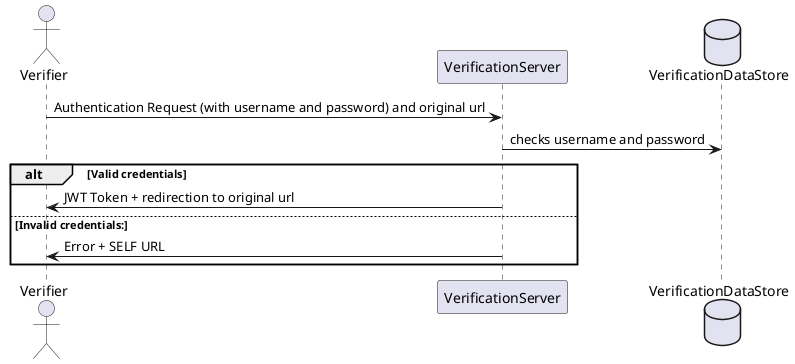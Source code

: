 @startuml

actor Verifier

participant VerificationServer as VS

database VerificationDataStore as VSDS

Verifier -> VS: Authentication Request (with username and password) and original url
VS -> VSDS: checks username and password
alt Valid credentials
    VS -> Verifier: JWT Token + redirection to original url
else Invalid credentials:
    VS -> Verifier: Error + SELF URL
end

@enduml